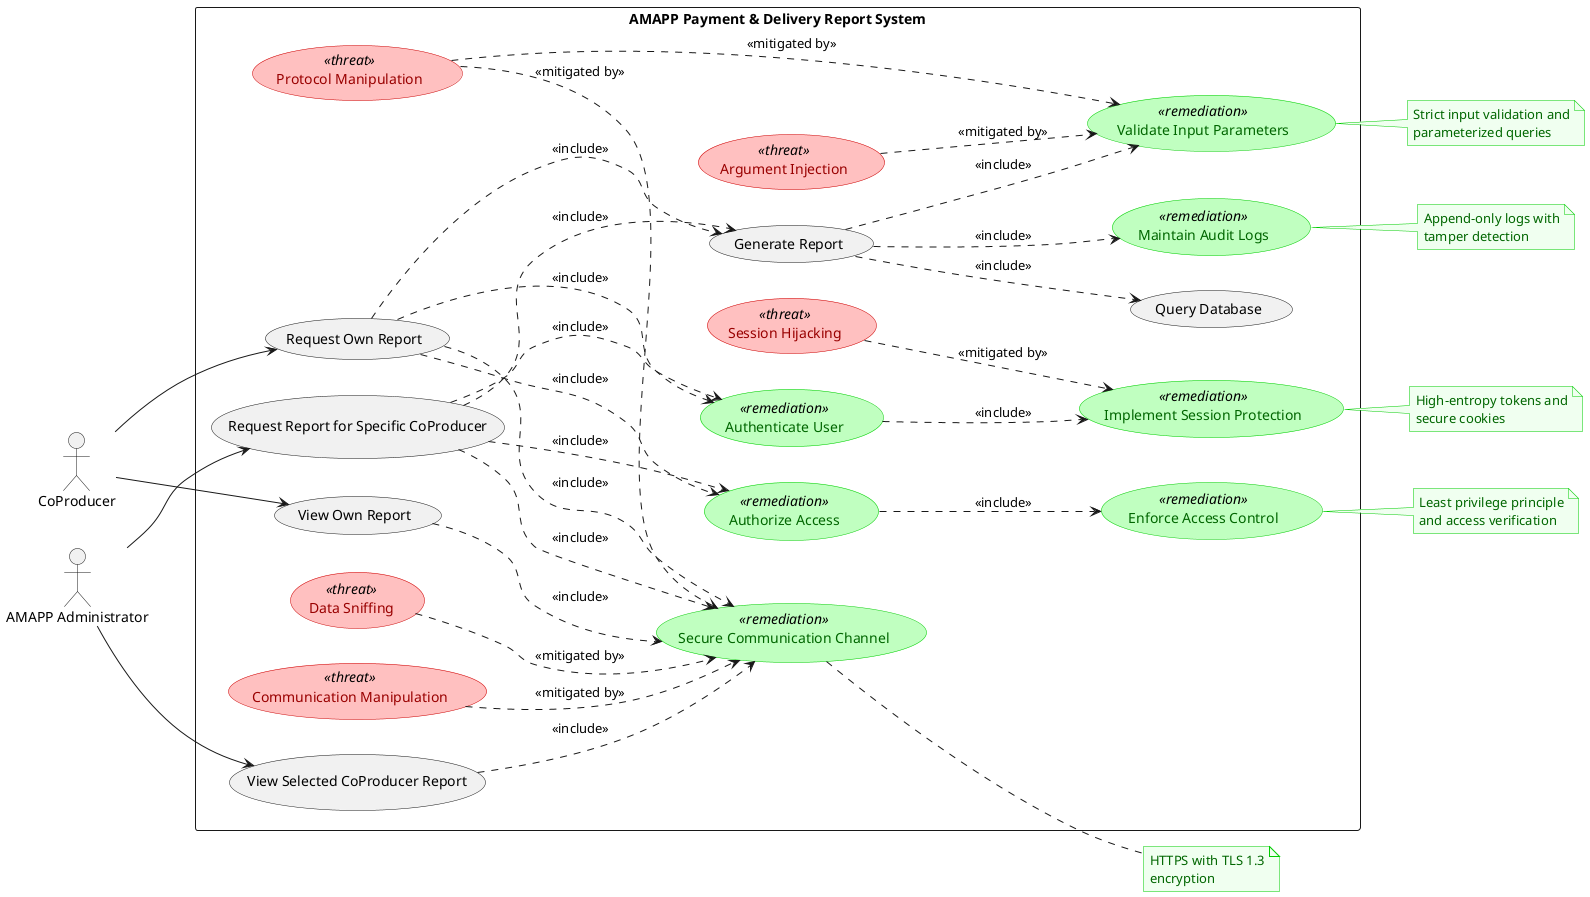 @startuml Use_Case_Diagram
left to right direction

' Cores para ameaças (tons de vermelho)
skinparam usecase<<threat>> {
  BackgroundColor #FFC0C0
  BorderColor #CC0000
  FontColor #990000
}

' Cores para remediações (tons de verde)
skinparam usecase<<remediation>> {
  BackgroundColor #C0FFC0
  BorderColor #00CC00
  FontColor #006600
}

' Nota de ameaça
skinparam note {
  BackgroundColor #FFF0F0
  BorderColor #CC0000
  FontColor #990000
}

' Nota de remediação
skinparam note<<remediation>> {
  BackgroundColor #F0FFF0
  BorderColor #00CC00
  FontColor #006600
}

actor "CoProducer" as CoProducer
actor "AMAPP Administrator" as Admin

rectangle "AMAPP Payment & Delivery Report System" {
    usecase "Request Own Report" as UC1
    usecase "View Own Report" as UC2
    usecase "Request Report for Specific CoProducer" as UC3
    usecase "View Selected CoProducer Report" as UC4
    usecase "Generate Report" as UC5
    usecase "Query Database" as UC6

    ' Security Use Cases
    usecase "Authenticate User"<<remediation>> as UC7
    usecase "Authorize Access"<<remediation>> as UC8
    usecase "Secure Communication Channel"<<remediation>> as SEC1
    usecase "Validate Input Parameters"<<remediation>> as SEC2
    usecase "Maintain Audit Logs"<<remediation>> as SEC3
    usecase "Implement Session Protection"<<remediation>> as SEC4
    usecase "Enforce Access Control"<<remediation>> as SEC5

    ' Threat Use Cases
    usecase "Session Hijacking"<<threat>> as T1
    usecase "Data Sniffing"<<threat>> as T2
    usecase "Communication Manipulation"<<threat>> as T3
    usecase "Protocol Manipulation"<<threat>> as T4
    usecase "Argument Injection"<<threat>> as T5
}

' Actor relationships
CoProducer --> UC1
CoProducer --> UC2
Admin --> UC3
Admin --> UC4

' Use case relationships
UC1 ..> UC7 : <<include>>
UC1 ..> UC8 : <<include>>
UC3 ..> UC7 : <<include>>
UC3 ..> UC8 : <<include>>

UC1 ..> UC5 : <<include>>
UC3 ..> UC5 : <<include>>
UC5 ..> UC6 : <<include>>

' Security relationships
UC1 ..> SEC1 : <<include>>
UC2 ..> SEC1 : <<include>>
UC3 ..> SEC1 : <<include>>
UC4 ..> SEC1 : <<include>>
UC5 ..> SEC2 : <<include>>
UC5 ..> SEC3 : <<include>>
UC7 ..> SEC4 : <<include>>
UC8 ..> SEC5 : <<include>>

' Threat mitigations
T1 ..> SEC4 : <<mitigated by>>
T2 ..> SEC1 : <<mitigated by>>
T3 ..> SEC1 : <<mitigated by>>
T4 ..> SEC1 : <<mitigated by>>
T4 ..> SEC2 : <<mitigated by>>
T5 ..> SEC2 : <<mitigated by>>

' Notes
note right of SEC1 <<remediation>>
  HTTPS with TLS 1.3
  encryption
end note

note right of SEC2 <<remediation>>
  Strict input validation and
  parameterized queries
end note

note right of SEC3 <<remediation>>
  Append-only logs with
  tamper detection
end note

note right of SEC4 <<remediation>>
  High-entropy tokens and
  secure cookies
end note

note right of SEC5 <<remediation>>
  Least privilege principle
  and access verification
end note
@enduml